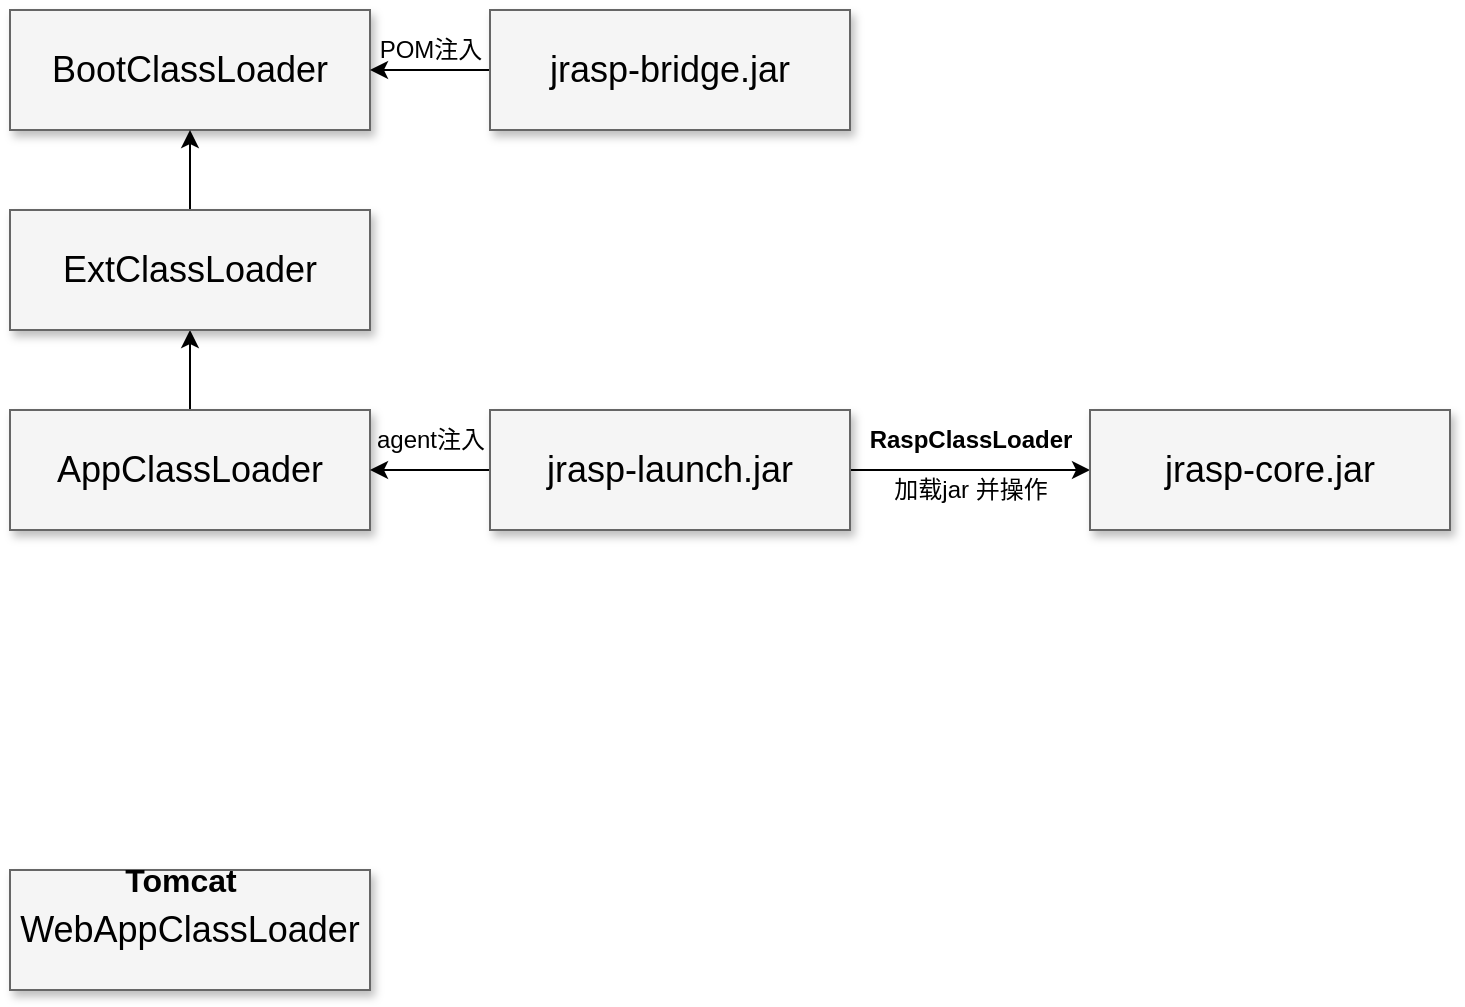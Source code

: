 <mxfile version="20.8.21" type="github">
  <diagram name="Page-1" id="90a13364-a465-7bf4-72fc-28e22215d7a0">
    <mxGraphModel dx="1386" dy="738" grid="1" gridSize="10" guides="1" tooltips="1" connect="1" arrows="1" fold="1" page="1" pageScale="1.5" pageWidth="1169" pageHeight="826" background="none" math="0" shadow="0">
      <root>
        <mxCell id="0" style=";html=1;" />
        <mxCell id="1" style=";html=1;" parent="0" />
        <mxCell id="3a17f1ce550125da-2" value="BootClassLoader" style="whiteSpace=wrap;html=1;shadow=1;fontSize=18;fillColor=#f5f5f5;strokeColor=#666666;" parent="1" vertex="1">
          <mxGeometry x="400" y="480" width="180" height="60" as="geometry" />
        </mxCell>
        <mxCell id="3qnC3IV7WDDyGed35CzW-2" value="" style="edgeStyle=orthogonalEdgeStyle;rounded=0;orthogonalLoop=1;jettySize=auto;html=1;" edge="1" parent="1" source="3qnC3IV7WDDyGed35CzW-1" target="3a17f1ce550125da-2">
          <mxGeometry relative="1" as="geometry" />
        </mxCell>
        <mxCell id="3qnC3IV7WDDyGed35CzW-1" value="jrasp-bridge.jar" style="whiteSpace=wrap;html=1;shadow=1;fontSize=18;fillColor=#f5f5f5;strokeColor=#666666;" vertex="1" parent="1">
          <mxGeometry x="640" y="480" width="180" height="60" as="geometry" />
        </mxCell>
        <mxCell id="3qnC3IV7WDDyGed35CzW-3" value="POM注入" style="text;html=1;align=center;verticalAlign=middle;resizable=0;points=[];autosize=1;strokeColor=none;fillColor=none;" vertex="1" parent="1">
          <mxGeometry x="575" y="485" width="70" height="30" as="geometry" />
        </mxCell>
        <mxCell id="3qnC3IV7WDDyGed35CzW-14" value="" style="edgeStyle=orthogonalEdgeStyle;rounded=0;orthogonalLoop=1;jettySize=auto;html=1;" edge="1" parent="1" source="3qnC3IV7WDDyGed35CzW-4" target="3qnC3IV7WDDyGed35CzW-12">
          <mxGeometry relative="1" as="geometry" />
        </mxCell>
        <mxCell id="3qnC3IV7WDDyGed35CzW-4" value="AppClassLoader" style="whiteSpace=wrap;html=1;shadow=1;fontSize=18;fillColor=#f5f5f5;strokeColor=#666666;" vertex="1" parent="1">
          <mxGeometry x="400" y="680" width="180" height="60" as="geometry" />
        </mxCell>
        <mxCell id="3qnC3IV7WDDyGed35CzW-6" value="" style="edgeStyle=orthogonalEdgeStyle;rounded=0;orthogonalLoop=1;jettySize=auto;html=1;" edge="1" parent="1" source="3qnC3IV7WDDyGed35CzW-5" target="3qnC3IV7WDDyGed35CzW-4">
          <mxGeometry relative="1" as="geometry" />
        </mxCell>
        <mxCell id="3qnC3IV7WDDyGed35CzW-9" value="" style="edgeStyle=orthogonalEdgeStyle;rounded=0;orthogonalLoop=1;jettySize=auto;html=1;" edge="1" parent="1" source="3qnC3IV7WDDyGed35CzW-5" target="3qnC3IV7WDDyGed35CzW-8">
          <mxGeometry relative="1" as="geometry" />
        </mxCell>
        <mxCell id="3qnC3IV7WDDyGed35CzW-5" value="jrasp-launch.jar" style="whiteSpace=wrap;html=1;shadow=1;fontSize=18;fillColor=#f5f5f5;strokeColor=#666666;" vertex="1" parent="1">
          <mxGeometry x="640" y="680" width="180" height="60" as="geometry" />
        </mxCell>
        <mxCell id="3qnC3IV7WDDyGed35CzW-7" value="agent注入" style="text;html=1;align=center;verticalAlign=middle;resizable=0;points=[];autosize=1;strokeColor=none;fillColor=none;" vertex="1" parent="1">
          <mxGeometry x="570" y="680" width="80" height="30" as="geometry" />
        </mxCell>
        <mxCell id="3qnC3IV7WDDyGed35CzW-8" value="jrasp-core.jar" style="whiteSpace=wrap;html=1;shadow=1;fontSize=18;fillColor=#f5f5f5;strokeColor=#666666;" vertex="1" parent="1">
          <mxGeometry x="940" y="680" width="180" height="60" as="geometry" />
        </mxCell>
        <mxCell id="3qnC3IV7WDDyGed35CzW-10" value="RaspClassLoader" style="text;html=1;align=center;verticalAlign=middle;resizable=0;points=[];autosize=1;strokeColor=none;fillColor=none;fontStyle=1" vertex="1" parent="1">
          <mxGeometry x="820" y="680" width="120" height="30" as="geometry" />
        </mxCell>
        <mxCell id="3qnC3IV7WDDyGed35CzW-13" value="" style="edgeStyle=orthogonalEdgeStyle;rounded=0;orthogonalLoop=1;jettySize=auto;html=1;" edge="1" parent="1" source="3qnC3IV7WDDyGed35CzW-12" target="3a17f1ce550125da-2">
          <mxGeometry relative="1" as="geometry" />
        </mxCell>
        <mxCell id="3qnC3IV7WDDyGed35CzW-12" value="ExtClassLoader" style="whiteSpace=wrap;html=1;shadow=1;fontSize=18;fillColor=#f5f5f5;strokeColor=#666666;" vertex="1" parent="1">
          <mxGeometry x="400" y="580" width="180" height="60" as="geometry" />
        </mxCell>
        <mxCell id="3qnC3IV7WDDyGed35CzW-15" value="加载jar 并操作" style="text;html=1;align=center;verticalAlign=middle;resizable=0;points=[];autosize=1;strokeColor=none;fillColor=none;" vertex="1" parent="1">
          <mxGeometry x="830" y="705" width="100" height="30" as="geometry" />
        </mxCell>
        <mxCell id="3qnC3IV7WDDyGed35CzW-16" value="WebAppClassLoader" style="whiteSpace=wrap;html=1;shadow=1;fontSize=18;fillColor=#f5f5f5;strokeColor=#666666;" vertex="1" parent="1">
          <mxGeometry x="400" y="910" width="180" height="60" as="geometry" />
        </mxCell>
        <mxCell id="3qnC3IV7WDDyGed35CzW-17" value="&lt;b style=&quot;font-size: 16px;&quot;&gt;Tomcat&lt;/b&gt;" style="text;html=1;align=center;verticalAlign=middle;resizable=0;points=[];autosize=1;strokeColor=none;fillColor=none;fontSize=16;" vertex="1" parent="1">
          <mxGeometry x="445" y="900" width="80" height="30" as="geometry" />
        </mxCell>
      </root>
    </mxGraphModel>
  </diagram>
</mxfile>
